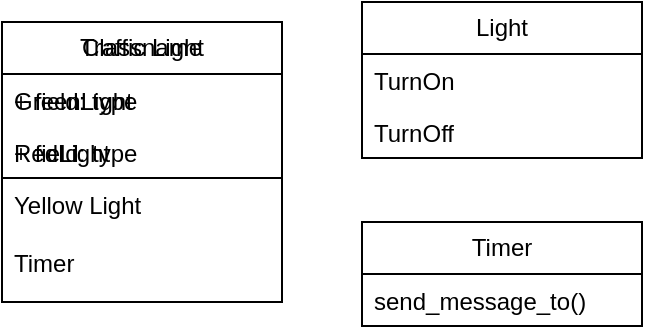 <mxfile version="22.1.0" type="github">
  <diagram id="C5RBs43oDa-KdzZeNtuy" name="Page-1">
    <mxGraphModel dx="880" dy="1647" grid="1" gridSize="10" guides="1" tooltips="1" connect="1" arrows="1" fold="1" page="1" pageScale="1" pageWidth="827" pageHeight="1169" math="0" shadow="0">
      <root>
        <mxCell id="WIyWlLk6GJQsqaUBKTNV-0" />
        <mxCell id="WIyWlLk6GJQsqaUBKTNV-1" parent="WIyWlLk6GJQsqaUBKTNV-0" />
        <mxCell id="7dT3PAeW5xh4a6ADFFG2-14" value="Traffic Light" style="swimlane;fontStyle=0;childLayout=stackLayout;horizontal=1;startSize=26;fillColor=none;horizontalStack=0;resizeParent=1;resizeParentMax=0;resizeLast=0;collapsible=1;marginBottom=0;whiteSpace=wrap;html=1;" vertex="1" parent="WIyWlLk6GJQsqaUBKTNV-1">
          <mxGeometry x="80" y="-280" width="140" height="140" as="geometry" />
        </mxCell>
        <mxCell id="7dT3PAeW5xh4a6ADFFG2-15" value="GreenLight" style="text;strokeColor=none;fillColor=none;align=left;verticalAlign=top;spacingLeft=4;spacingRight=4;overflow=hidden;rotatable=0;points=[[0,0.5],[1,0.5]];portConstraint=eastwest;whiteSpace=wrap;html=1;" vertex="1" parent="7dT3PAeW5xh4a6ADFFG2-14">
          <mxGeometry y="26" width="140" height="26" as="geometry" />
        </mxCell>
        <mxCell id="7dT3PAeW5xh4a6ADFFG2-16" value="RedLight" style="text;strokeColor=none;fillColor=none;align=left;verticalAlign=top;spacingLeft=4;spacingRight=4;overflow=hidden;rotatable=0;points=[[0,0.5],[1,0.5]];portConstraint=eastwest;whiteSpace=wrap;html=1;" vertex="1" parent="7dT3PAeW5xh4a6ADFFG2-14">
          <mxGeometry y="52" width="140" height="26" as="geometry" />
        </mxCell>
        <mxCell id="7dT3PAeW5xh4a6ADFFG2-17" value="Yellow Light&lt;br&gt;&lt;br&gt;Timer" style="text;strokeColor=none;fillColor=none;align=left;verticalAlign=top;spacingLeft=4;spacingRight=4;overflow=hidden;rotatable=0;points=[[0,0.5],[1,0.5]];portConstraint=eastwest;whiteSpace=wrap;html=1;" vertex="1" parent="7dT3PAeW5xh4a6ADFFG2-14">
          <mxGeometry y="78" width="140" height="62" as="geometry" />
        </mxCell>
        <mxCell id="7dT3PAeW5xh4a6ADFFG2-18" value="Light" style="swimlane;fontStyle=0;childLayout=stackLayout;horizontal=1;startSize=26;fillColor=none;horizontalStack=0;resizeParent=1;resizeParentMax=0;resizeLast=0;collapsible=1;marginBottom=0;whiteSpace=wrap;html=1;" vertex="1" parent="WIyWlLk6GJQsqaUBKTNV-1">
          <mxGeometry x="260" y="-290" width="140" height="78" as="geometry" />
        </mxCell>
        <mxCell id="7dT3PAeW5xh4a6ADFFG2-19" value="TurnOn" style="text;strokeColor=none;fillColor=none;align=left;verticalAlign=top;spacingLeft=4;spacingRight=4;overflow=hidden;rotatable=0;points=[[0,0.5],[1,0.5]];portConstraint=eastwest;whiteSpace=wrap;html=1;" vertex="1" parent="7dT3PAeW5xh4a6ADFFG2-18">
          <mxGeometry y="26" width="140" height="26" as="geometry" />
        </mxCell>
        <mxCell id="7dT3PAeW5xh4a6ADFFG2-20" value="TurnOff" style="text;strokeColor=none;fillColor=none;align=left;verticalAlign=top;spacingLeft=4;spacingRight=4;overflow=hidden;rotatable=0;points=[[0,0.5],[1,0.5]];portConstraint=eastwest;whiteSpace=wrap;html=1;" vertex="1" parent="7dT3PAeW5xh4a6ADFFG2-18">
          <mxGeometry y="52" width="140" height="26" as="geometry" />
        </mxCell>
        <mxCell id="7dT3PAeW5xh4a6ADFFG2-22" value="Classname" style="swimlane;fontStyle=0;childLayout=stackLayout;horizontal=1;startSize=26;fillColor=none;horizontalStack=0;resizeParent=1;resizeParentMax=0;resizeLast=0;collapsible=1;marginBottom=0;whiteSpace=wrap;html=1;" vertex="1" parent="WIyWlLk6GJQsqaUBKTNV-1">
          <mxGeometry x="80" y="-280" width="140" height="78" as="geometry" />
        </mxCell>
        <mxCell id="7dT3PAeW5xh4a6ADFFG2-24" value="+ field: type" style="text;strokeColor=none;fillColor=none;align=left;verticalAlign=top;spacingLeft=4;spacingRight=4;overflow=hidden;rotatable=0;points=[[0,0.5],[1,0.5]];portConstraint=eastwest;whiteSpace=wrap;html=1;" vertex="1" parent="7dT3PAeW5xh4a6ADFFG2-22">
          <mxGeometry y="26" width="140" height="26" as="geometry" />
        </mxCell>
        <mxCell id="7dT3PAeW5xh4a6ADFFG2-25" value="+ field: type" style="text;strokeColor=none;fillColor=none;align=left;verticalAlign=top;spacingLeft=4;spacingRight=4;overflow=hidden;rotatable=0;points=[[0,0.5],[1,0.5]];portConstraint=eastwest;whiteSpace=wrap;html=1;" vertex="1" parent="7dT3PAeW5xh4a6ADFFG2-22">
          <mxGeometry y="52" width="140" height="26" as="geometry" />
        </mxCell>
        <mxCell id="7dT3PAeW5xh4a6ADFFG2-26" value="Timer" style="swimlane;fontStyle=0;childLayout=stackLayout;horizontal=1;startSize=26;fillColor=none;horizontalStack=0;resizeParent=1;resizeParentMax=0;resizeLast=0;collapsible=1;marginBottom=0;whiteSpace=wrap;html=1;" vertex="1" parent="WIyWlLk6GJQsqaUBKTNV-1">
          <mxGeometry x="260" y="-180" width="140" height="52" as="geometry" />
        </mxCell>
        <mxCell id="7dT3PAeW5xh4a6ADFFG2-27" value="send_message_to()" style="text;strokeColor=none;fillColor=none;align=left;verticalAlign=top;spacingLeft=4;spacingRight=4;overflow=hidden;rotatable=0;points=[[0,0.5],[1,0.5]];portConstraint=eastwest;whiteSpace=wrap;html=1;" vertex="1" parent="7dT3PAeW5xh4a6ADFFG2-26">
          <mxGeometry y="26" width="140" height="26" as="geometry" />
        </mxCell>
      </root>
    </mxGraphModel>
  </diagram>
</mxfile>
